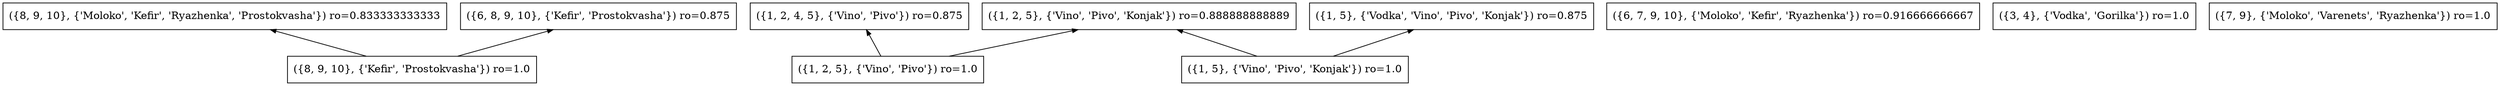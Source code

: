digraph lattice
{
   // top to bottom
rankdir=TB;
concentrate=true;
edge [dir=back, arrowsize=0.75, color=black];
// top and bottom concepts
// inner concepts
node [shape=box, peripheries=1, color=black, style=solid];
// all concepts
11 [label="({8, 9, 10}, {'Moloko', 'Kefir', 'Ryazhenka', 'Prostokvasha'}) ro=0.833333333333"];
10 [label="({1, 2, 4, 5}, {'Vino', 'Pivo'}) ro=0.875"];
9 [label="({1, 5}, {'Vodka', 'Vino', 'Pivo', 'Konjak'}) ro=0.875"];
8 [label="({6, 8, 9, 10}, {'Kefir', 'Prostokvasha'}) ro=0.875"];
7 [label="({1, 2, 5}, {'Vino', 'Pivo', 'Konjak'}) ro=0.888888888889"];
6 [label="({6, 7, 9, 10}, {'Moloko', 'Kefir', 'Ryazhenka'}) ro=0.916666666667"];
5 [label="({1, 2, 5}, {'Vino', 'Pivo'}) ro=1.0"];
4 [label="({1, 5}, {'Vino', 'Pivo', 'Konjak'}) ro=1.0"];
3 [label="({3, 4}, {'Vodka', 'Gorilka'}) ro=1.0"];
2 [label="({7, 9}, {'Moloko', 'Varenets', 'Ryazhenka'}) ro=1.0"];
1 [label="({8, 9, 10}, {'Kefir', 'Prostokvasha'}) ro=1.0"];
// links between the concepts
8 -> 1;
11 -> 1;
7 -> 4;
9 -> 4;
7 -> 5;
10 -> 5;
}
